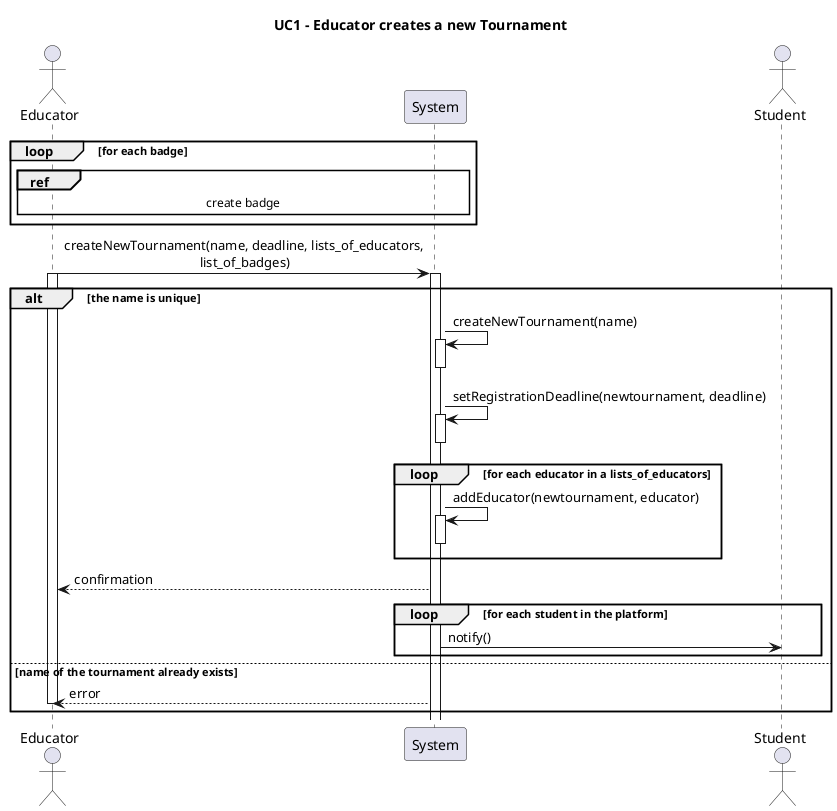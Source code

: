 @startuml UC1
title UC1 - Educator creates a new Tournament    

actor Educator

participant System
actor Student

loop for each badge
    ||10||
    ref over Educator, System: create badge
    ||5||
end

Educator -> System ++: createNewTournament(name, deadline, lists_of_educators,\n\t\t\t\t\tlist_of_badges)
alt the name is unique

activate Educator

System -> System ++: createNewTournament(name)
deactivate System

System -> System ++: setRegistrationDeadline(newtournament, deadline)
deactivate System

loop for each educator in a lists_of_educators
    System -> System ++: addEducator(newtournament, educator)
    deactivate System
end

System --> Educator : confirmation


loop for each student in the platform
    System -> Student : notify()

end
else name of the tournament already exists
    System --> Educator : error
    deactivate Educator
end


@enduml